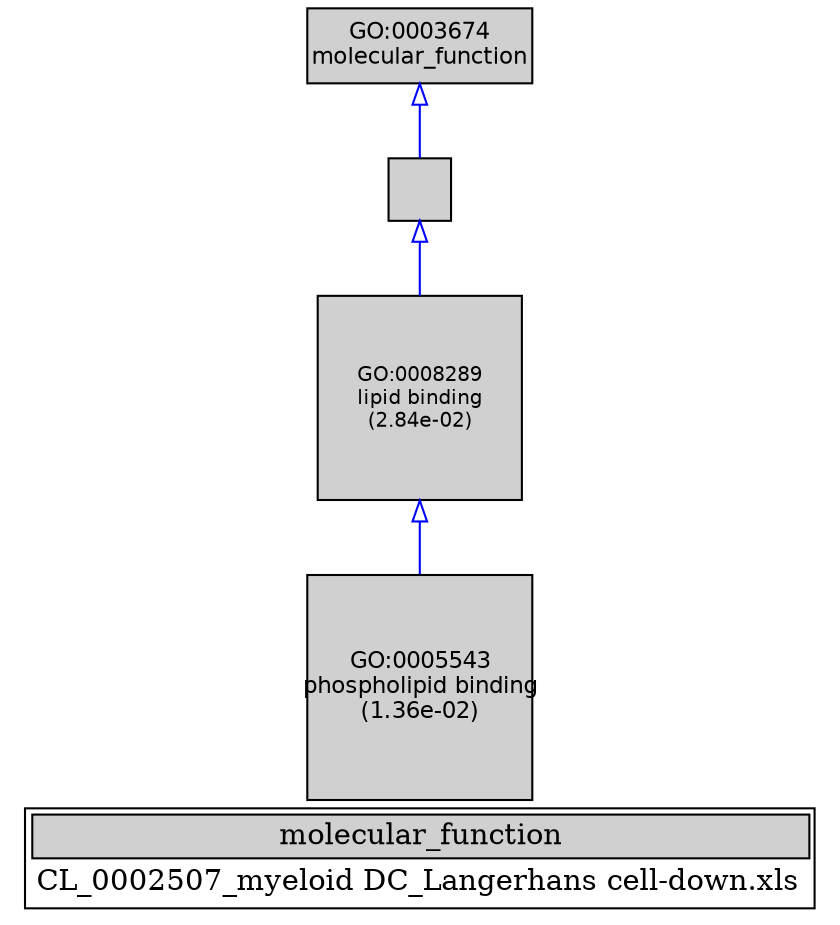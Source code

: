 digraph "molecular_function" {
graph [ bgcolor = "#FFFFFF", label = <<TABLE COLOR="black" BGCOLOR="white"><TR><TD COLSPAN="2" BGCOLOR="#D0D0D0"><FONT COLOR="black">molecular_function</FONT></TD></TR><TR><TD BORDER="0">CL_0002507_myeloid DC_Langerhans cell-down.xls</TD></TR></TABLE>> ];
node [ fontname = "Helvetica" ];

subgraph "nodes" {

node [ style = "filled", fixedsize = "true", width = 1, shape = "box", fontsize = 9, fillcolor = "#D0D0D0", fontcolor = "black", color = "black" ];

"GO:0005543" [ URL = "#GO:0005543", label = <<TABLE BORDER="0"><TR><TD>GO:0005543<BR/>phospholipid binding<BR/>(1.36e-02)</TD></TR></TABLE>>, width = 1.5, shape = "box", fontsize = 10.8, height = 1.5 ];
"GO:0008289" [ URL = "#GO:0008289", label = <<TABLE BORDER="0"><TR><TD>GO:0008289<BR/>lipid binding<BR/>(2.84e-02)</TD></TR></TABLE>>, width = 1.36595441813, shape = "box", fontsize = 9.83487181055, height = 1.36595441813 ];
"GO:0003674" [ URL = "#GO:0003674", label = <<TABLE BORDER="0"><TR><TD>GO:0003674<BR/>molecular_function</TD></TR></TABLE>>, width = 1.5, shape = "box", fontsize = 10.8 ];
"GO:0005488" [ URL = "#GO:0005488", label = "", width = 0.419249172658, shape = "box", height = 0.419249172658 ];
}
subgraph "edges" {


edge [ dir = "back", weight = 1 ];
subgraph "regulates" {


edge [ color = "cyan", arrowtail = "none" ];
subgraph "positive" {


edge [ color = "green", arrowtail = "vee" ];
}
subgraph "negative" {


edge [ color = "red", arrowtail = "tee" ];
}
}
subgraph "part_of" {


edge [ color = "purple", arrowtail = "diamond", weight = 2.5 ];
}
subgraph "is_a" {


edge [ color = "blue", arrowtail = "empty", weight = 5.0 ];
"GO:0003674" -> "GO:0005488";
"GO:0008289" -> "GO:0005543";
"GO:0005488" -> "GO:0008289";
}
}
}
